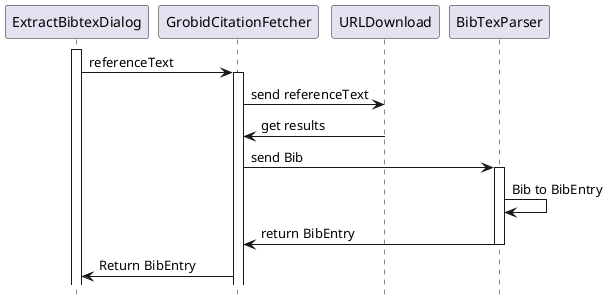 @startuml
hide footbox
participant ExtractBibtexDialog order 10
participant GrobidCitationFetcher order 20
participant URLDownload order 30
participant BibTexParser order 40

activate ExtractBibtexDialog
ExtractBibtexDialog -> GrobidCitationFetcher: referenceText

activate GrobidCitationFetcher
GrobidCitationFetcher -> URLDownload: send referenceText

URLDownload-> GrobidCitationFetcher: get results
GrobidCitationFetcher -> BibTexParser: send Bib


activate BibTexParser
BibTexParser -> BibTexParser: Bib to BibEntry
BibTexParser -> GrobidCitationFetcher: return BibEntry
deactivate BibTexParser






GrobidCitationFetcher-> ExtractBibtexDialog: Return BibEntry


@enduml
